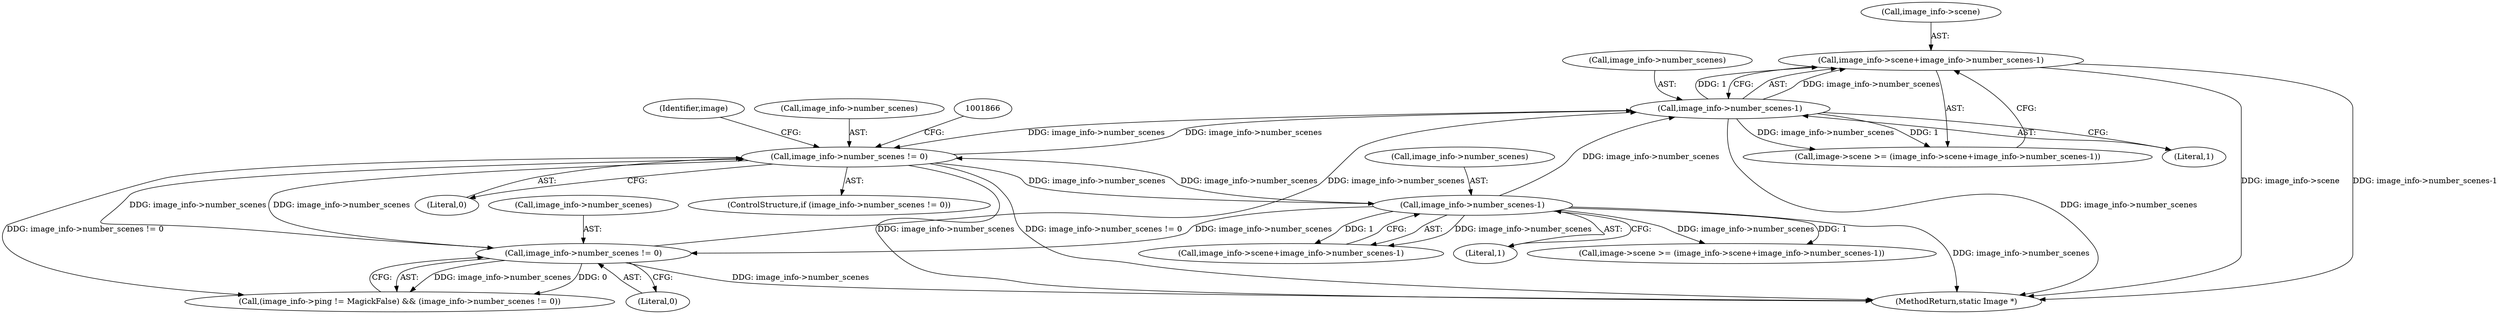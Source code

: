 digraph "0_ImageMagick_2ad6d33493750a28a5a655d319a8e0b16c392de1@pointer" {
"1000567" [label="(Call,image_info->scene+image_info->number_scenes-1)"];
"1000571" [label="(Call,image_info->number_scenes-1)"];
"1001845" [label="(Call,image_info->number_scenes != 0)"];
"1000557" [label="(Call,image_info->number_scenes != 0)"];
"1001859" [label="(Call,image_info->number_scenes-1)"];
"1001860" [label="(Call,image_info->number_scenes)"];
"1000571" [label="(Call,image_info->number_scenes-1)"];
"1000558" [label="(Call,image_info->number_scenes)"];
"1001849" [label="(Literal,0)"];
"1001853" [label="(Identifier,image)"];
"1000561" [label="(Literal,0)"];
"1001863" [label="(Literal,1)"];
"1000551" [label="(Call,(image_info->ping != MagickFalse) && (image_info->number_scenes != 0))"];
"1001846" [label="(Call,image_info->number_scenes)"];
"1001859" [label="(Call,image_info->number_scenes-1)"];
"1000575" [label="(Literal,1)"];
"1000563" [label="(Call,image->scene >= (image_info->scene+image_info->number_scenes-1))"];
"1001944" [label="(MethodReturn,static Image *)"];
"1000557" [label="(Call,image_info->number_scenes != 0)"];
"1000568" [label="(Call,image_info->scene)"];
"1001851" [label="(Call,image->scene >= (image_info->scene+image_info->number_scenes-1))"];
"1000572" [label="(Call,image_info->number_scenes)"];
"1001855" [label="(Call,image_info->scene+image_info->number_scenes-1)"];
"1000567" [label="(Call,image_info->scene+image_info->number_scenes-1)"];
"1001844" [label="(ControlStructure,if (image_info->number_scenes != 0))"];
"1001845" [label="(Call,image_info->number_scenes != 0)"];
"1000567" -> "1000563"  [label="AST: "];
"1000567" -> "1000571"  [label="CFG: "];
"1000568" -> "1000567"  [label="AST: "];
"1000571" -> "1000567"  [label="AST: "];
"1000563" -> "1000567"  [label="CFG: "];
"1000567" -> "1001944"  [label="DDG: image_info->number_scenes-1"];
"1000567" -> "1001944"  [label="DDG: image_info->scene"];
"1000571" -> "1000567"  [label="DDG: image_info->number_scenes"];
"1000571" -> "1000567"  [label="DDG: 1"];
"1000571" -> "1000575"  [label="CFG: "];
"1000572" -> "1000571"  [label="AST: "];
"1000575" -> "1000571"  [label="AST: "];
"1000571" -> "1001944"  [label="DDG: image_info->number_scenes"];
"1000571" -> "1000563"  [label="DDG: image_info->number_scenes"];
"1000571" -> "1000563"  [label="DDG: 1"];
"1001845" -> "1000571"  [label="DDG: image_info->number_scenes"];
"1000557" -> "1000571"  [label="DDG: image_info->number_scenes"];
"1001859" -> "1000571"  [label="DDG: image_info->number_scenes"];
"1000571" -> "1001845"  [label="DDG: image_info->number_scenes"];
"1001845" -> "1001844"  [label="AST: "];
"1001845" -> "1001849"  [label="CFG: "];
"1001846" -> "1001845"  [label="AST: "];
"1001849" -> "1001845"  [label="AST: "];
"1001853" -> "1001845"  [label="CFG: "];
"1001866" -> "1001845"  [label="CFG: "];
"1001845" -> "1001944"  [label="DDG: image_info->number_scenes"];
"1001845" -> "1001944"  [label="DDG: image_info->number_scenes != 0"];
"1001845" -> "1000551"  [label="DDG: image_info->number_scenes != 0"];
"1001845" -> "1000557"  [label="DDG: image_info->number_scenes"];
"1000557" -> "1001845"  [label="DDG: image_info->number_scenes"];
"1001859" -> "1001845"  [label="DDG: image_info->number_scenes"];
"1001845" -> "1001859"  [label="DDG: image_info->number_scenes"];
"1000557" -> "1000551"  [label="AST: "];
"1000557" -> "1000561"  [label="CFG: "];
"1000558" -> "1000557"  [label="AST: "];
"1000561" -> "1000557"  [label="AST: "];
"1000551" -> "1000557"  [label="CFG: "];
"1000557" -> "1001944"  [label="DDG: image_info->number_scenes"];
"1000557" -> "1000551"  [label="DDG: image_info->number_scenes"];
"1000557" -> "1000551"  [label="DDG: 0"];
"1001859" -> "1000557"  [label="DDG: image_info->number_scenes"];
"1001859" -> "1001855"  [label="AST: "];
"1001859" -> "1001863"  [label="CFG: "];
"1001860" -> "1001859"  [label="AST: "];
"1001863" -> "1001859"  [label="AST: "];
"1001855" -> "1001859"  [label="CFG: "];
"1001859" -> "1001944"  [label="DDG: image_info->number_scenes"];
"1001859" -> "1001851"  [label="DDG: image_info->number_scenes"];
"1001859" -> "1001851"  [label="DDG: 1"];
"1001859" -> "1001855"  [label="DDG: image_info->number_scenes"];
"1001859" -> "1001855"  [label="DDG: 1"];
}
